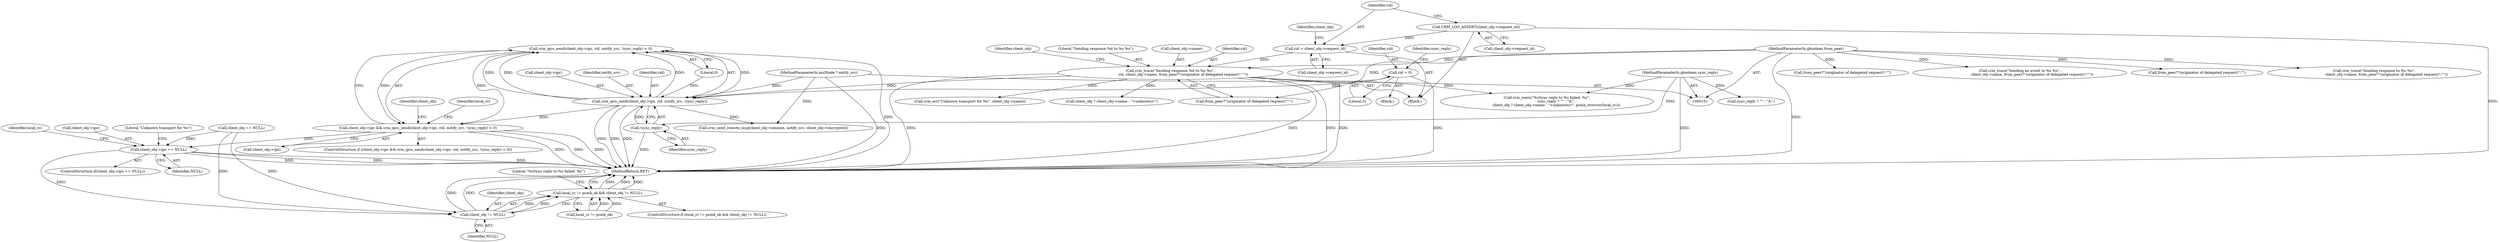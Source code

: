 digraph "0_pacemaker_564f7cc2a51dcd2f28ab12a13394f31be5aa3c93@API" {
"1000203" [label="(Call,crm_ipcs_send(client_obj->ipc, rid, notify_src, !sync_reply) < 0)"];
"1000204" [label="(Call,crm_ipcs_send(client_obj->ipc, rid, notify_src, !sync_reply))"];
"1000166" [label="(Call,crm_trace(\"Sending response %d to %s %s\",\n                       rid, client_obj->name, from_peer?\"(originator of delegated request)\":\"\"))"];
"1000156" [label="(Call,rid = client_obj->request_id)"];
"1000152" [label="(Call,CRM_LOG_ASSERT(client_obj->request_id))"];
"1000105" [label="(MethodParameterIn,gboolean from_peer)"];
"1000141" [label="(Call,rid = 0)"];
"1000102" [label="(MethodParameterIn,xmlNode * notify_src)"];
"1000210" [label="(Call,!sync_reply)"];
"1000104" [label="(MethodParameterIn,gboolean sync_reply)"];
"1000199" [label="(Call,client_obj->ipc && crm_ipcs_send(client_obj->ipc, rid, notify_src, !sync_reply) < 0)"];
"1000234" [label="(Call,client_obj->ipc == NULL)"];
"1000250" [label="(Call,client_obj != NULL)"];
"1000246" [label="(Call,local_rc != pcmk_ok && client_obj != NULL)"];
"1000139" [label="(Block,)"];
"1000166" [label="(Call,crm_trace(\"Sending response %d to %s %s\",\n                       rid, client_obj->name, from_peer?\"(originator of delegated request)\":\"\"))"];
"1000198" [label="(ControlStructure,if (client_obj->ipc && crm_ipcs_send(client_obj->ipc, rid, notify_src, !sync_reply) < 0))"];
"1000250" [label="(Call,client_obj != NULL)"];
"1000224" [label="(Call,crm_send_remote_msg(client_obj->session, notify_src, client_obj->encrypted))"];
"1000247" [label="(Call,local_rc != pcmk_ok)"];
"1000221" [label="(Identifier,client_obj)"];
"1000246" [label="(Call,local_rc != pcmk_ok && client_obj != NULL)"];
"1000151" [label="(Block,)"];
"1000212" [label="(Literal,0)"];
"1000194" [label="(Call,from_peer?\"(originator of delegated request)\":\"\")"];
"1000167" [label="(Literal,\"Sending response %d to %s %s\")"];
"1000143" [label="(Literal,0)"];
"1000256" [label="(Call,sync_reply ? \"\" : \"A-\")"];
"1000215" [label="(Identifier,local_rc)"];
"1000130" [label="(Call,client_obj == NULL)"];
"1000252" [label="(Identifier,NULL)"];
"1000205" [label="(Call,client_obj->ipc)"];
"1000157" [label="(Identifier,rid)"];
"1000104" [label="(MethodParameterIn,gboolean sync_reply)"];
"1000248" [label="(Identifier,local_rc)"];
"1000204" [label="(Call,crm_ipcs_send(client_obj->ipc, rid, notify_src, !sync_reply))"];
"1000141" [label="(Call,rid = 0)"];
"1000210" [label="(Call,!sync_reply)"];
"1000189" [label="(Call,crm_trace(\"Sending an event to %s %s\",\n                      client_obj->name, from_peer?\"(originator of delegated request)\":\"\"))"];
"1000251" [label="(Identifier,client_obj)"];
"1000156" [label="(Call,rid = client_obj->request_id)"];
"1000142" [label="(Identifier,rid)"];
"1000169" [label="(Call,client_obj->name)"];
"1000203" [label="(Call,crm_ipcs_send(client_obj->ipc, rid, notify_src, !sync_reply) < 0)"];
"1000200" [label="(Call,client_obj->ipc)"];
"1000211" [label="(Identifier,sync_reply)"];
"1000183" [label="(Call,from_peer?\"(originator of delegated request)\":\"\")"];
"1000245" [label="(ControlStructure,if (local_rc != pcmk_ok && client_obj != NULL))"];
"1000153" [label="(Call,client_obj->request_id)"];
"1000178" [label="(Call,crm_trace(\"Sending response to %s %s\",\n                      client_obj->name, from_peer?\"(originator of delegated request)\":\"\"))"];
"1000240" [label="(Call,crm_err(\"Unknown transport for %s\", client_obj->name))"];
"1000168" [label="(Identifier,rid)"];
"1000255" [label="(Literal,\"%sSync reply to %s failed: %s\")"];
"1000163" [label="(Identifier,client_obj)"];
"1000235" [label="(Call,client_obj->ipc)"];
"1000102" [label="(MethodParameterIn,xmlNode * notify_src)"];
"1000233" [label="(ControlStructure,if(client_obj->ipc == NULL))"];
"1000241" [label="(Literal,\"Unknown transport for %s\")"];
"1000238" [label="(Identifier,NULL)"];
"1000201" [label="(Identifier,client_obj)"];
"1000268" [label="(MethodReturn,RET)"];
"1000152" [label="(Call,CRM_LOG_ASSERT(client_obj->request_id))"];
"1000260" [label="(Call,client_obj ? client_obj->name : \"<unknown>\")"];
"1000145" [label="(Identifier,sync_reply)"];
"1000209" [label="(Identifier,notify_src)"];
"1000105" [label="(MethodParameterIn,gboolean from_peer)"];
"1000234" [label="(Call,client_obj->ipc == NULL)"];
"1000172" [label="(Call,from_peer?\"(originator of delegated request)\":\"\")"];
"1000208" [label="(Identifier,rid)"];
"1000199" [label="(Call,client_obj->ipc && crm_ipcs_send(client_obj->ipc, rid, notify_src, !sync_reply) < 0)"];
"1000158" [label="(Call,client_obj->request_id)"];
"1000254" [label="(Call,crm_warn(\"%sSync reply to %s failed: %s\",\n                 sync_reply ? \"\" : \"A-\",\n                 client_obj ? client_obj->name : \"<unknown>\", pcmk_strerror(local_rc)))"];
"1000203" -> "1000199"  [label="AST: "];
"1000203" -> "1000212"  [label="CFG: "];
"1000204" -> "1000203"  [label="AST: "];
"1000212" -> "1000203"  [label="AST: "];
"1000199" -> "1000203"  [label="CFG: "];
"1000203" -> "1000268"  [label="DDG: "];
"1000203" -> "1000199"  [label="DDG: "];
"1000203" -> "1000199"  [label="DDG: "];
"1000204" -> "1000203"  [label="DDG: "];
"1000204" -> "1000203"  [label="DDG: "];
"1000204" -> "1000203"  [label="DDG: "];
"1000204" -> "1000203"  [label="DDG: "];
"1000204" -> "1000210"  [label="CFG: "];
"1000205" -> "1000204"  [label="AST: "];
"1000208" -> "1000204"  [label="AST: "];
"1000209" -> "1000204"  [label="AST: "];
"1000210" -> "1000204"  [label="AST: "];
"1000212" -> "1000204"  [label="CFG: "];
"1000204" -> "1000268"  [label="DDG: "];
"1000204" -> "1000268"  [label="DDG: "];
"1000204" -> "1000268"  [label="DDG: "];
"1000204" -> "1000199"  [label="DDG: "];
"1000166" -> "1000204"  [label="DDG: "];
"1000141" -> "1000204"  [label="DDG: "];
"1000102" -> "1000204"  [label="DDG: "];
"1000210" -> "1000204"  [label="DDG: "];
"1000204" -> "1000224"  [label="DDG: "];
"1000166" -> "1000151"  [label="AST: "];
"1000166" -> "1000172"  [label="CFG: "];
"1000167" -> "1000166"  [label="AST: "];
"1000168" -> "1000166"  [label="AST: "];
"1000169" -> "1000166"  [label="AST: "];
"1000172" -> "1000166"  [label="AST: "];
"1000201" -> "1000166"  [label="CFG: "];
"1000166" -> "1000268"  [label="DDG: "];
"1000166" -> "1000268"  [label="DDG: "];
"1000166" -> "1000268"  [label="DDG: "];
"1000166" -> "1000268"  [label="DDG: "];
"1000156" -> "1000166"  [label="DDG: "];
"1000105" -> "1000166"  [label="DDG: "];
"1000166" -> "1000240"  [label="DDG: "];
"1000166" -> "1000254"  [label="DDG: "];
"1000166" -> "1000260"  [label="DDG: "];
"1000156" -> "1000151"  [label="AST: "];
"1000156" -> "1000158"  [label="CFG: "];
"1000157" -> "1000156"  [label="AST: "];
"1000158" -> "1000156"  [label="AST: "];
"1000163" -> "1000156"  [label="CFG: "];
"1000152" -> "1000156"  [label="DDG: "];
"1000152" -> "1000151"  [label="AST: "];
"1000152" -> "1000153"  [label="CFG: "];
"1000153" -> "1000152"  [label="AST: "];
"1000157" -> "1000152"  [label="CFG: "];
"1000152" -> "1000268"  [label="DDG: "];
"1000105" -> "1000101"  [label="AST: "];
"1000105" -> "1000268"  [label="DDG: "];
"1000105" -> "1000172"  [label="DDG: "];
"1000105" -> "1000178"  [label="DDG: "];
"1000105" -> "1000183"  [label="DDG: "];
"1000105" -> "1000189"  [label="DDG: "];
"1000105" -> "1000194"  [label="DDG: "];
"1000141" -> "1000139"  [label="AST: "];
"1000141" -> "1000143"  [label="CFG: "];
"1000142" -> "1000141"  [label="AST: "];
"1000143" -> "1000141"  [label="AST: "];
"1000145" -> "1000141"  [label="CFG: "];
"1000141" -> "1000268"  [label="DDG: "];
"1000102" -> "1000101"  [label="AST: "];
"1000102" -> "1000268"  [label="DDG: "];
"1000102" -> "1000224"  [label="DDG: "];
"1000210" -> "1000211"  [label="CFG: "];
"1000211" -> "1000210"  [label="AST: "];
"1000210" -> "1000268"  [label="DDG: "];
"1000104" -> "1000210"  [label="DDG: "];
"1000104" -> "1000101"  [label="AST: "];
"1000104" -> "1000268"  [label="DDG: "];
"1000104" -> "1000254"  [label="DDG: "];
"1000104" -> "1000256"  [label="DDG: "];
"1000199" -> "1000198"  [label="AST: "];
"1000199" -> "1000200"  [label="CFG: "];
"1000200" -> "1000199"  [label="AST: "];
"1000215" -> "1000199"  [label="CFG: "];
"1000221" -> "1000199"  [label="CFG: "];
"1000199" -> "1000268"  [label="DDG: "];
"1000199" -> "1000268"  [label="DDG: "];
"1000199" -> "1000268"  [label="DDG: "];
"1000199" -> "1000234"  [label="DDG: "];
"1000234" -> "1000233"  [label="AST: "];
"1000234" -> "1000238"  [label="CFG: "];
"1000235" -> "1000234"  [label="AST: "];
"1000238" -> "1000234"  [label="AST: "];
"1000241" -> "1000234"  [label="CFG: "];
"1000248" -> "1000234"  [label="CFG: "];
"1000234" -> "1000268"  [label="DDG: "];
"1000234" -> "1000268"  [label="DDG: "];
"1000234" -> "1000268"  [label="DDG: "];
"1000130" -> "1000234"  [label="DDG: "];
"1000234" -> "1000250"  [label="DDG: "];
"1000250" -> "1000246"  [label="AST: "];
"1000250" -> "1000252"  [label="CFG: "];
"1000251" -> "1000250"  [label="AST: "];
"1000252" -> "1000250"  [label="AST: "];
"1000246" -> "1000250"  [label="CFG: "];
"1000250" -> "1000268"  [label="DDG: "];
"1000250" -> "1000268"  [label="DDG: "];
"1000250" -> "1000246"  [label="DDG: "];
"1000250" -> "1000246"  [label="DDG: "];
"1000130" -> "1000250"  [label="DDG: "];
"1000130" -> "1000250"  [label="DDG: "];
"1000246" -> "1000245"  [label="AST: "];
"1000246" -> "1000247"  [label="CFG: "];
"1000247" -> "1000246"  [label="AST: "];
"1000255" -> "1000246"  [label="CFG: "];
"1000268" -> "1000246"  [label="CFG: "];
"1000246" -> "1000268"  [label="DDG: "];
"1000246" -> "1000268"  [label="DDG: "];
"1000246" -> "1000268"  [label="DDG: "];
"1000247" -> "1000246"  [label="DDG: "];
"1000247" -> "1000246"  [label="DDG: "];
}
